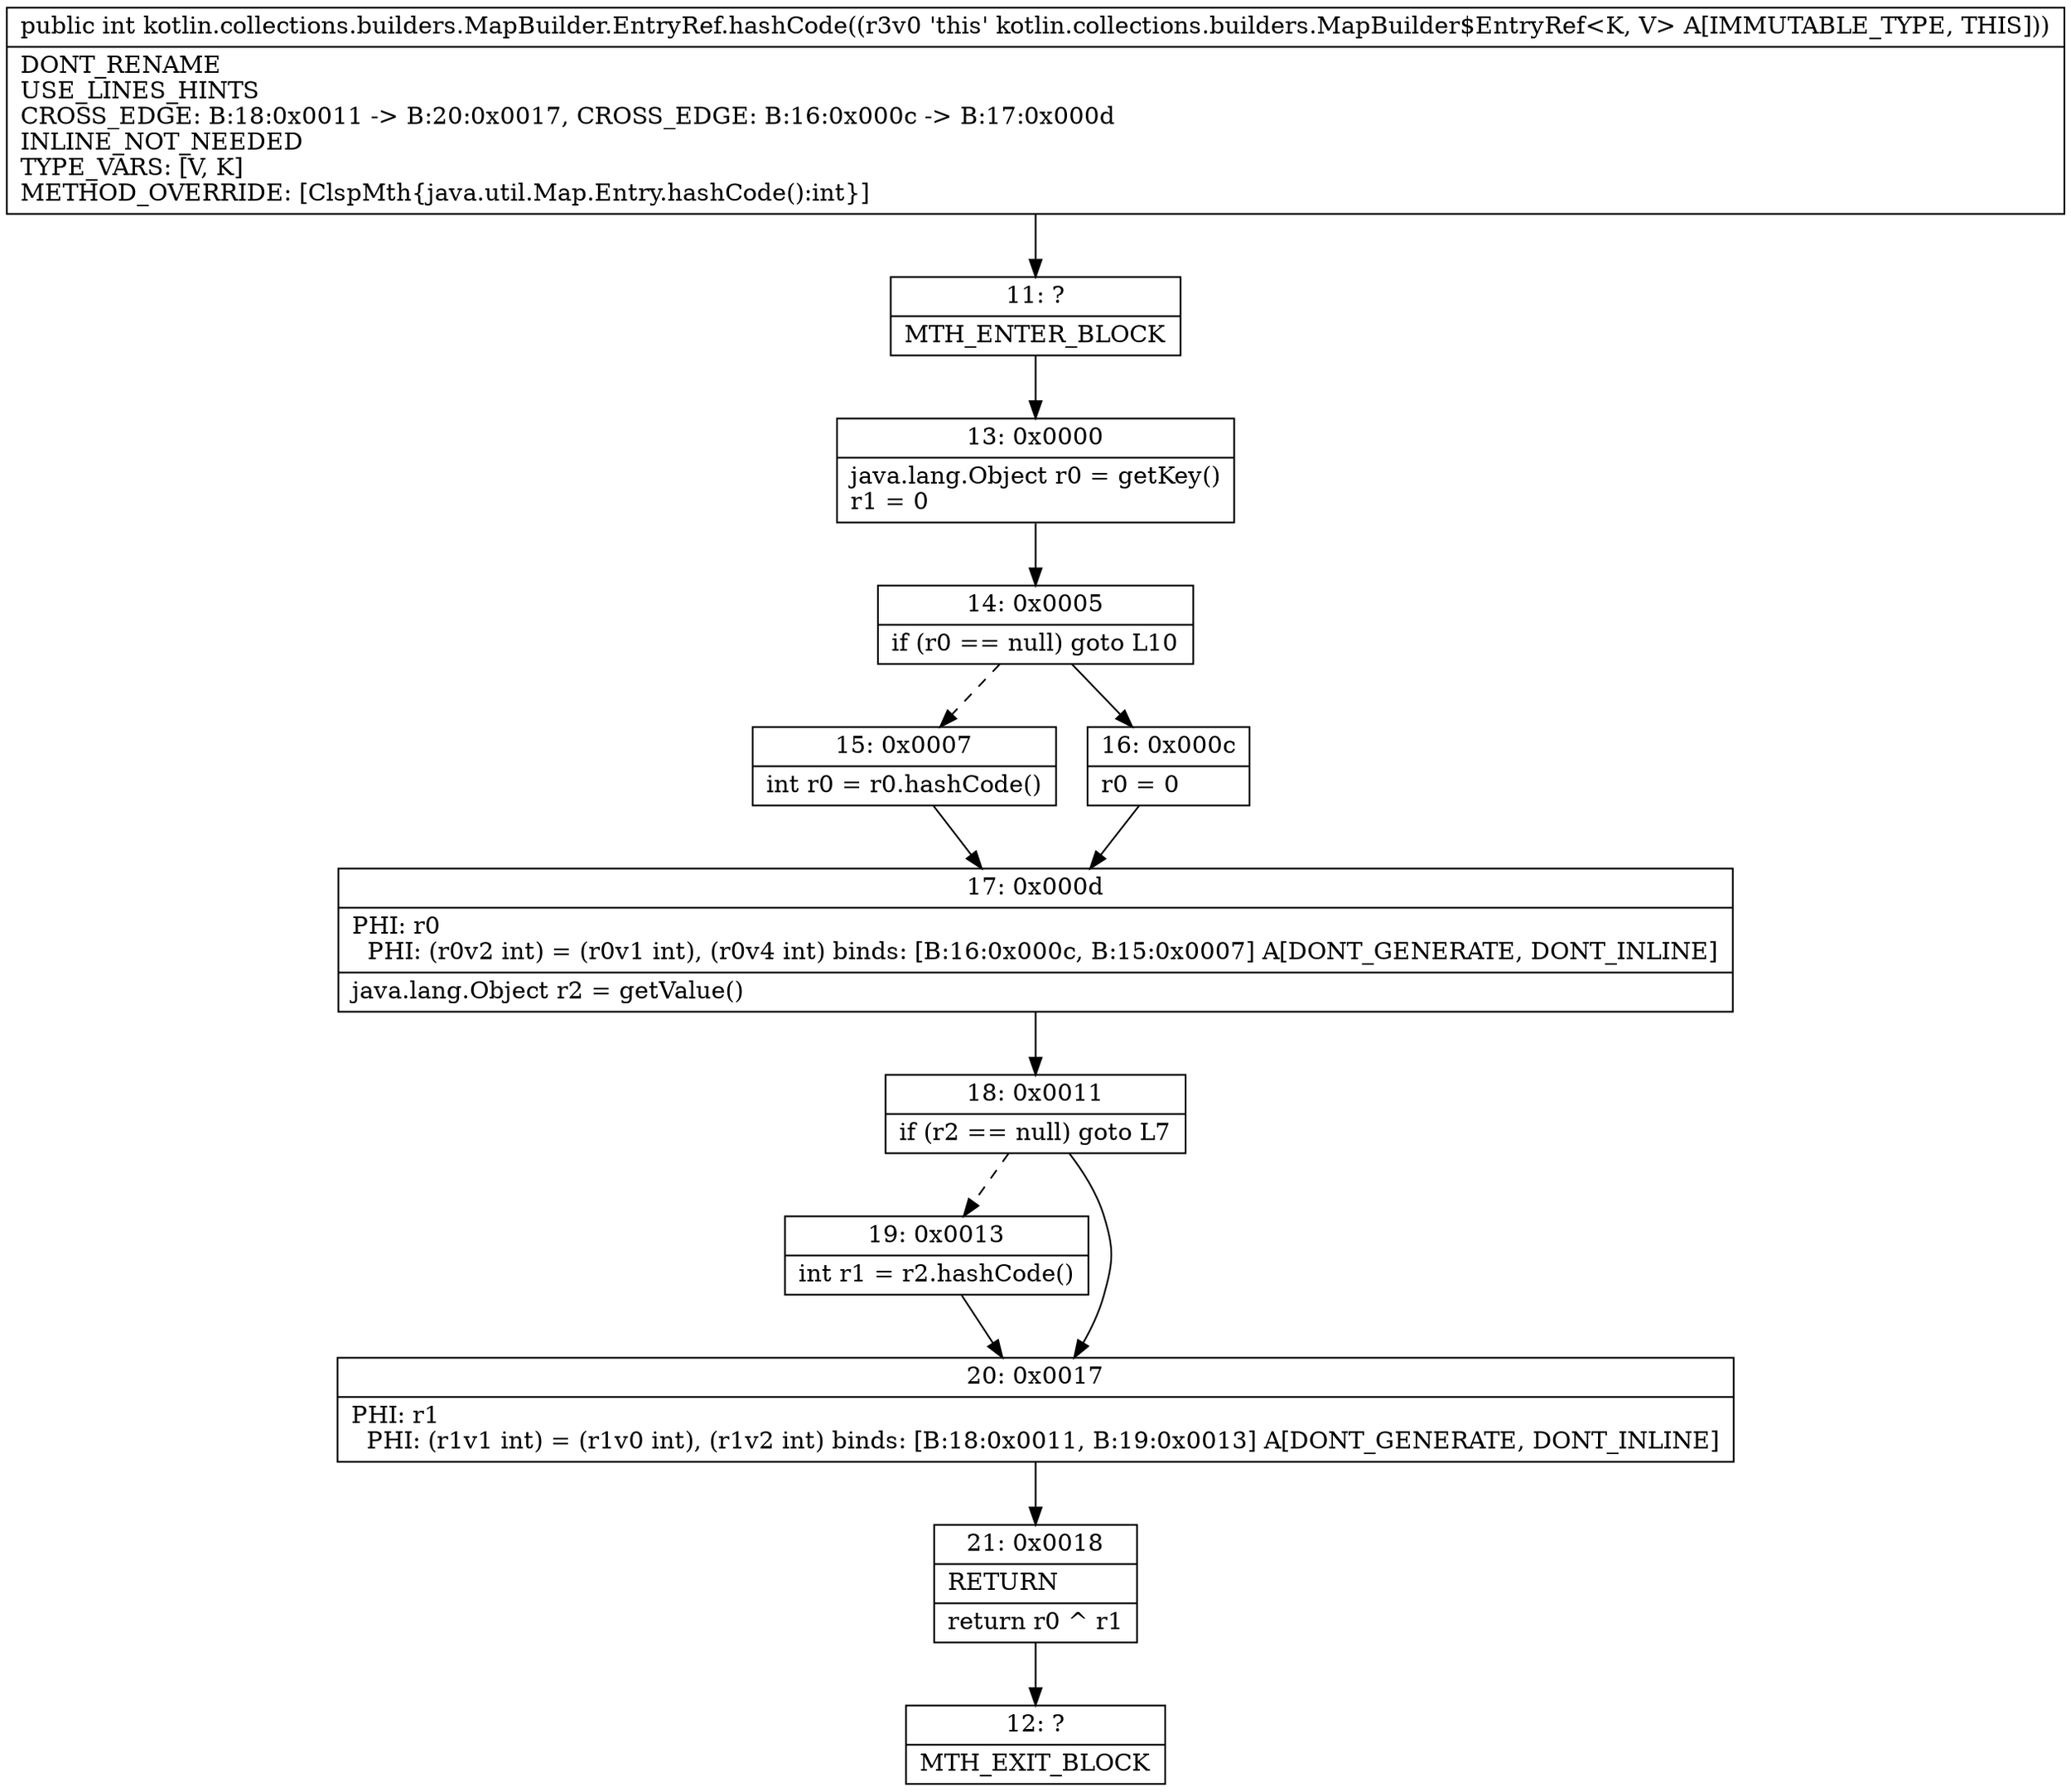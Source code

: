 digraph "CFG forkotlin.collections.builders.MapBuilder.EntryRef.hashCode()I" {
Node_11 [shape=record,label="{11\:\ ?|MTH_ENTER_BLOCK\l}"];
Node_13 [shape=record,label="{13\:\ 0x0000|java.lang.Object r0 = getKey()\lr1 = 0\l}"];
Node_14 [shape=record,label="{14\:\ 0x0005|if (r0 == null) goto L10\l}"];
Node_15 [shape=record,label="{15\:\ 0x0007|int r0 = r0.hashCode()\l}"];
Node_17 [shape=record,label="{17\:\ 0x000d|PHI: r0 \l  PHI: (r0v2 int) = (r0v1 int), (r0v4 int) binds: [B:16:0x000c, B:15:0x0007] A[DONT_GENERATE, DONT_INLINE]\l|java.lang.Object r2 = getValue()\l}"];
Node_18 [shape=record,label="{18\:\ 0x0011|if (r2 == null) goto L7\l}"];
Node_19 [shape=record,label="{19\:\ 0x0013|int r1 = r2.hashCode()\l}"];
Node_20 [shape=record,label="{20\:\ 0x0017|PHI: r1 \l  PHI: (r1v1 int) = (r1v0 int), (r1v2 int) binds: [B:18:0x0011, B:19:0x0013] A[DONT_GENERATE, DONT_INLINE]\l}"];
Node_21 [shape=record,label="{21\:\ 0x0018|RETURN\l|return r0 ^ r1\l}"];
Node_12 [shape=record,label="{12\:\ ?|MTH_EXIT_BLOCK\l}"];
Node_16 [shape=record,label="{16\:\ 0x000c|r0 = 0\l}"];
MethodNode[shape=record,label="{public int kotlin.collections.builders.MapBuilder.EntryRef.hashCode((r3v0 'this' kotlin.collections.builders.MapBuilder$EntryRef\<K, V\> A[IMMUTABLE_TYPE, THIS]))  | DONT_RENAME\lUSE_LINES_HINTS\lCROSS_EDGE: B:18:0x0011 \-\> B:20:0x0017, CROSS_EDGE: B:16:0x000c \-\> B:17:0x000d\lINLINE_NOT_NEEDED\lTYPE_VARS: [V, K]\lMETHOD_OVERRIDE: [ClspMth\{java.util.Map.Entry.hashCode():int\}]\l}"];
MethodNode -> Node_11;Node_11 -> Node_13;
Node_13 -> Node_14;
Node_14 -> Node_15[style=dashed];
Node_14 -> Node_16;
Node_15 -> Node_17;
Node_17 -> Node_18;
Node_18 -> Node_19[style=dashed];
Node_18 -> Node_20;
Node_19 -> Node_20;
Node_20 -> Node_21;
Node_21 -> Node_12;
Node_16 -> Node_17;
}

